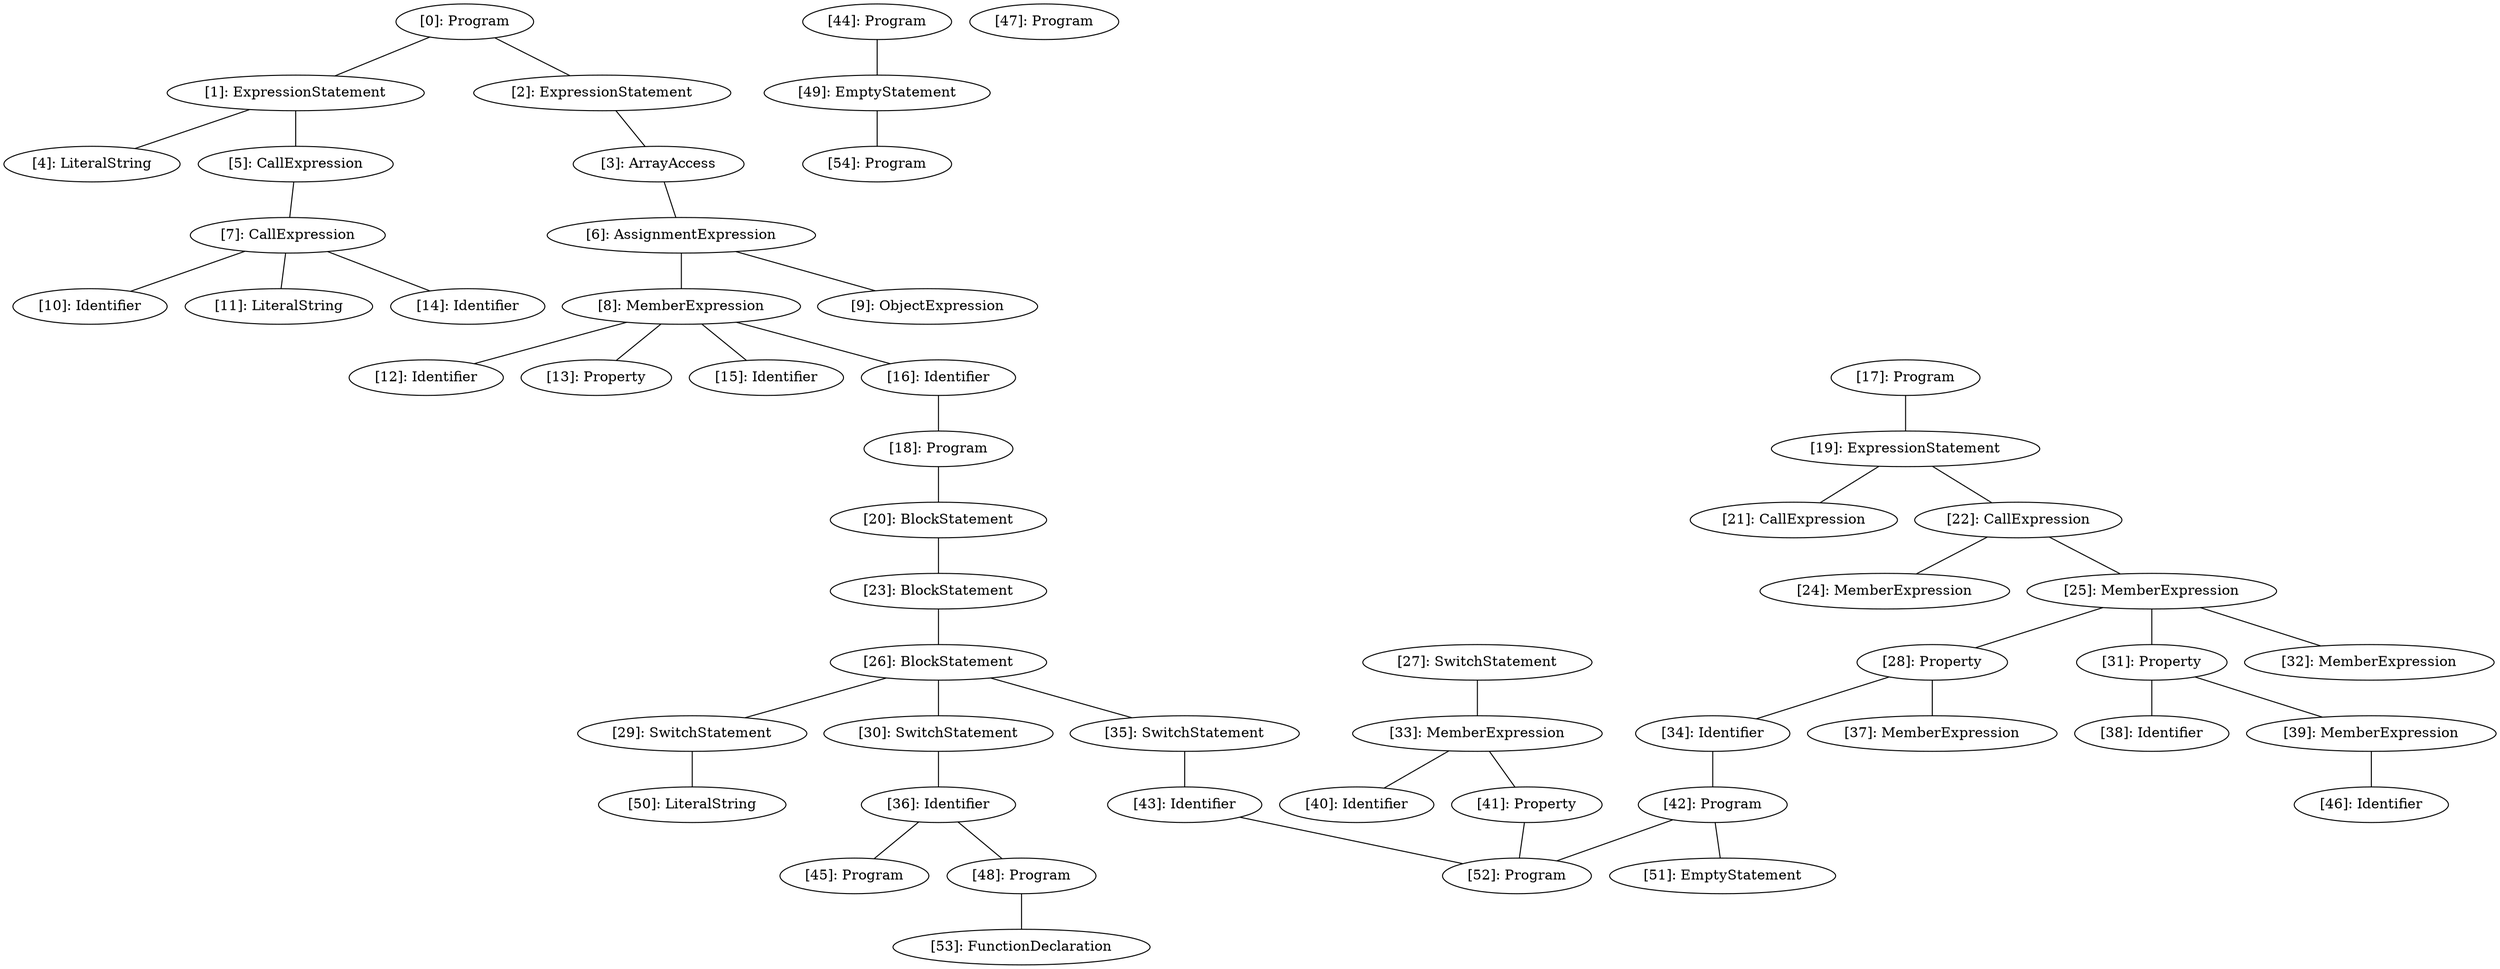 // Result
graph {
	0 [label="[0]: Program"]
	1 [label="[1]: ExpressionStatement"]
	2 [label="[2]: ExpressionStatement"]
	3 [label="[3]: ArrayAccess"]
	4 [label="[4]: LiteralString"]
	5 [label="[5]: CallExpression"]
	6 [label="[6]: AssignmentExpression"]
	7 [label="[7]: CallExpression"]
	8 [label="[8]: MemberExpression"]
	9 [label="[9]: ObjectExpression"]
	10 [label="[10]: Identifier"]
	11 [label="[11]: LiteralString"]
	12 [label="[12]: Identifier"]
	13 [label="[13]: Property"]
	14 [label="[14]: Identifier"]
	15 [label="[15]: Identifier"]
	16 [label="[16]: Identifier"]
	17 [label="[17]: Program"]
	18 [label="[18]: Program"]
	19 [label="[19]: ExpressionStatement"]
	20 [label="[20]: BlockStatement"]
	21 [label="[21]: CallExpression"]
	22 [label="[22]: CallExpression"]
	23 [label="[23]: BlockStatement"]
	24 [label="[24]: MemberExpression"]
	25 [label="[25]: MemberExpression"]
	26 [label="[26]: BlockStatement"]
	27 [label="[27]: SwitchStatement"]
	28 [label="[28]: Property"]
	29 [label="[29]: SwitchStatement"]
	30 [label="[30]: SwitchStatement"]
	31 [label="[31]: Property"]
	32 [label="[32]: MemberExpression"]
	33 [label="[33]: MemberExpression"]
	34 [label="[34]: Identifier"]
	35 [label="[35]: SwitchStatement"]
	36 [label="[36]: Identifier"]
	37 [label="[37]: MemberExpression"]
	38 [label="[38]: Identifier"]
	39 [label="[39]: MemberExpression"]
	40 [label="[40]: Identifier"]
	41 [label="[41]: Property"]
	42 [label="[42]: Program"]
	43 [label="[43]: Identifier"]
	44 [label="[44]: Program"]
	45 [label="[45]: Program"]
	46 [label="[46]: Identifier"]
	47 [label="[47]: Program"]
	48 [label="[48]: Program"]
	49 [label="[49]: EmptyStatement"]
	50 [label="[50]: LiteralString"]
	51 [label="[51]: EmptyStatement"]
	52 [label="[52]: Program"]
	53 [label="[53]: FunctionDeclaration"]
	54 [label="[54]: Program"]
	0 -- 1
	0 -- 2
	1 -- 4
	1 -- 5
	2 -- 3
	3 -- 6
	5 -- 7
	6 -- 8
	6 -- 9
	7 -- 10
	7 -- 11
	7 -- 14
	8 -- 12
	8 -- 13
	8 -- 15
	8 -- 16
	16 -- 18
	17 -- 19
	18 -- 20
	19 -- 21
	19 -- 22
	20 -- 23
	22 -- 24
	22 -- 25
	23 -- 26
	25 -- 28
	25 -- 31
	25 -- 32
	26 -- 29
	26 -- 30
	26 -- 35
	27 -- 33
	28 -- 34
	28 -- 37
	29 -- 50
	30 -- 36
	31 -- 38
	31 -- 39
	33 -- 40
	33 -- 41
	34 -- 42
	35 -- 43
	36 -- 45
	36 -- 48
	39 -- 46
	41 -- 52
	42 -- 51
	42 -- 52
	43 -- 52
	44 -- 49
	48 -- 53
	49 -- 54
}
